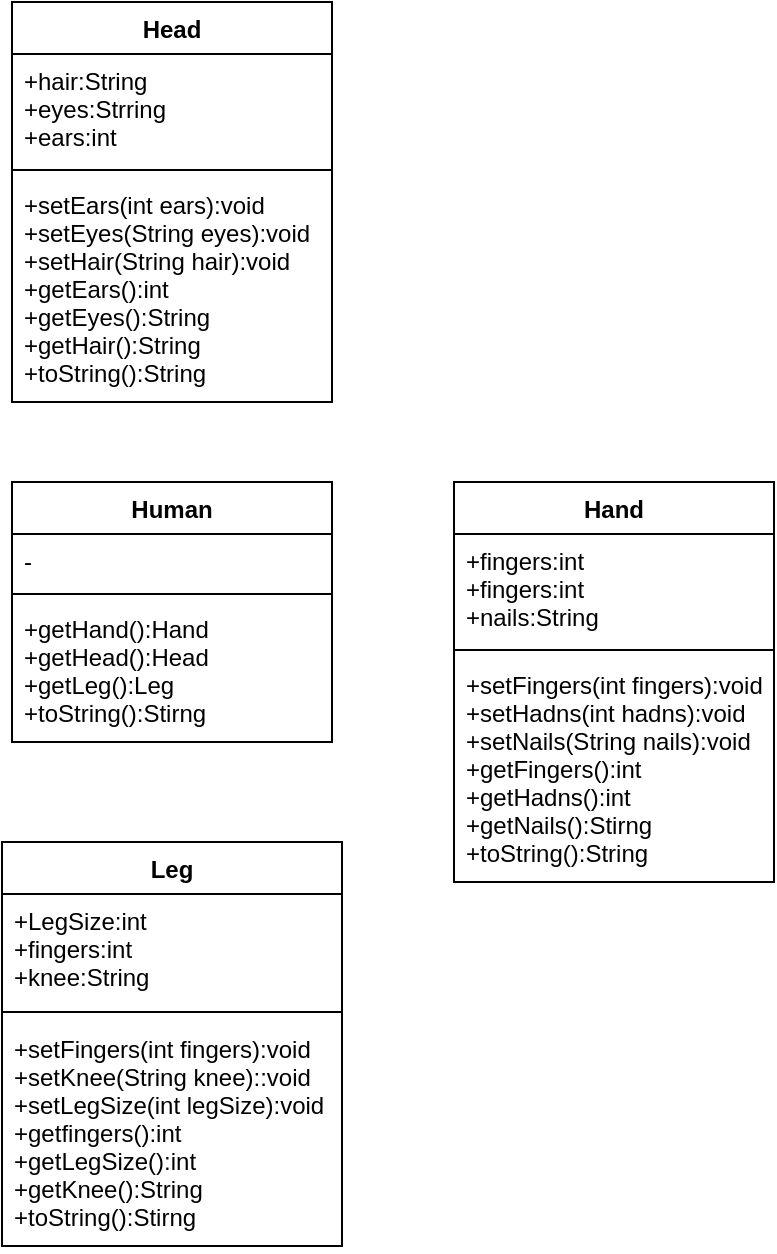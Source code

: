 <mxfile version="15.2.7" type="github"><diagram id="uMdFDTim9qpcDM-GJGEl" name="Page-1"><mxGraphModel dx="575" dy="935" grid="1" gridSize="10" guides="1" tooltips="1" connect="1" arrows="1" fold="1" page="1" pageScale="1" pageWidth="827" pageHeight="1169" math="0" shadow="0"><root><mxCell id="0"/><mxCell id="1" parent="0"/><mxCell id="laGelaHW3MFi5O7j4WXK-7" value="Human" style="swimlane;fontStyle=1;align=center;verticalAlign=top;childLayout=stackLayout;horizontal=1;startSize=26;horizontalStack=0;resizeParent=1;resizeParentMax=0;resizeLast=0;collapsible=1;marginBottom=0;spacingBottom=0;" vertex="1" parent="1"><mxGeometry x="249" y="260" width="160" height="130" as="geometry"/></mxCell><mxCell id="laGelaHW3MFi5O7j4WXK-8" value="-" style="text;strokeColor=none;fillColor=none;align=left;verticalAlign=top;spacingLeft=4;spacingRight=4;overflow=hidden;rotatable=0;points=[[0,0.5],[1,0.5]];portConstraint=eastwest;" vertex="1" parent="laGelaHW3MFi5O7j4WXK-7"><mxGeometry y="26" width="160" height="26" as="geometry"/></mxCell><mxCell id="laGelaHW3MFi5O7j4WXK-9" value="" style="line;strokeWidth=1;fillColor=none;align=left;verticalAlign=middle;spacingTop=-1;spacingLeft=3;spacingRight=3;rotatable=0;labelPosition=right;points=[];portConstraint=eastwest;" vertex="1" parent="laGelaHW3MFi5O7j4WXK-7"><mxGeometry y="52" width="160" height="8" as="geometry"/></mxCell><mxCell id="laGelaHW3MFi5O7j4WXK-10" value="+getHand():Hand&#10;+getHead():Head&#10;+getLeg():Leg&#10;+toString():Stirng" style="text;strokeColor=none;fillColor=none;align=left;verticalAlign=top;spacingLeft=4;spacingRight=4;overflow=hidden;rotatable=0;points=[[0,0.5],[1,0.5]];portConstraint=eastwest;spacing=2;" vertex="1" parent="laGelaHW3MFi5O7j4WXK-7"><mxGeometry y="60" width="160" height="70" as="geometry"/></mxCell><mxCell id="laGelaHW3MFi5O7j4WXK-11" value="Leg" style="swimlane;fontStyle=1;align=center;verticalAlign=top;childLayout=stackLayout;horizontal=1;startSize=26;horizontalStack=0;resizeParent=1;resizeParentMax=0;resizeLast=0;collapsible=1;marginBottom=0;" vertex="1" parent="1"><mxGeometry x="244" y="440" width="170" height="202" as="geometry"/></mxCell><mxCell id="laGelaHW3MFi5O7j4WXK-12" value="+LegSize:int &#10;+fingers:int&#10;+knee:String" style="text;strokeColor=none;fillColor=none;align=left;verticalAlign=top;spacingLeft=4;spacingRight=4;overflow=hidden;rotatable=0;points=[[0,0.5],[1,0.5]];portConstraint=eastwest;" vertex="1" parent="laGelaHW3MFi5O7j4WXK-11"><mxGeometry y="26" width="170" height="54" as="geometry"/></mxCell><mxCell id="laGelaHW3MFi5O7j4WXK-13" value="" style="line;strokeWidth=1;fillColor=none;align=left;verticalAlign=middle;spacingTop=-1;spacingLeft=3;spacingRight=3;rotatable=0;labelPosition=right;points=[];portConstraint=eastwest;" vertex="1" parent="laGelaHW3MFi5O7j4WXK-11"><mxGeometry y="80" width="170" height="10" as="geometry"/></mxCell><mxCell id="laGelaHW3MFi5O7j4WXK-14" value="+setFingers(int fingers):void&#10;+setKnee(String knee)::void&#10;+setLegSize(int legSize):void&#10;+getfingers():int&#10;+getLegSize():int&#10;+getKnee():String&#10;+toString():Stirng" style="text;strokeColor=none;fillColor=none;align=left;verticalAlign=top;spacingLeft=4;spacingRight=4;overflow=hidden;rotatable=0;points=[[0,0.5],[1,0.5]];portConstraint=eastwest;" vertex="1" parent="laGelaHW3MFi5O7j4WXK-11"><mxGeometry y="90" width="170" height="112" as="geometry"/></mxCell><mxCell id="laGelaHW3MFi5O7j4WXK-16" value="Hand" style="swimlane;fontStyle=1;align=center;verticalAlign=top;childLayout=stackLayout;horizontal=1;startSize=26;horizontalStack=0;resizeParent=1;resizeParentMax=0;resizeLast=0;collapsible=1;marginBottom=0;" vertex="1" parent="1"><mxGeometry x="470" y="260" width="160" height="200" as="geometry"/></mxCell><mxCell id="laGelaHW3MFi5O7j4WXK-17" value="+fingers:int&#10;+fingers:int&#10;+nails:String" style="text;strokeColor=none;fillColor=none;align=left;verticalAlign=top;spacingLeft=4;spacingRight=4;overflow=hidden;rotatable=0;points=[[0,0.5],[1,0.5]];portConstraint=eastwest;" vertex="1" parent="laGelaHW3MFi5O7j4WXK-16"><mxGeometry y="26" width="160" height="54" as="geometry"/></mxCell><mxCell id="laGelaHW3MFi5O7j4WXK-18" value="" style="line;strokeWidth=1;fillColor=none;align=left;verticalAlign=middle;spacingTop=-1;spacingLeft=3;spacingRight=3;rotatable=0;labelPosition=right;points=[];portConstraint=eastwest;" vertex="1" parent="laGelaHW3MFi5O7j4WXK-16"><mxGeometry y="80" width="160" height="8" as="geometry"/></mxCell><mxCell id="laGelaHW3MFi5O7j4WXK-19" value="+setFingers(int fingers):void&#10;+setHadns(int hadns):void&#10;+setNails(String nails):void&#10;+getFingers():int&#10;+getHadns():int&#10;+getNails():Stirng&#10;+toString():String&#10;&#10;" style="text;strokeColor=none;fillColor=none;align=left;verticalAlign=top;spacingLeft=4;spacingRight=4;overflow=hidden;rotatable=0;points=[[0,0.5],[1,0.5]];portConstraint=eastwest;" vertex="1" parent="laGelaHW3MFi5O7j4WXK-16"><mxGeometry y="88" width="160" height="112" as="geometry"/></mxCell><mxCell id="laGelaHW3MFi5O7j4WXK-24" value="Head" style="swimlane;fontStyle=1;align=center;verticalAlign=top;childLayout=stackLayout;horizontal=1;startSize=26;horizontalStack=0;resizeParent=1;resizeParentMax=0;resizeLast=0;collapsible=1;marginBottom=0;" vertex="1" parent="1"><mxGeometry x="249" y="20" width="160" height="200" as="geometry"/></mxCell><mxCell id="laGelaHW3MFi5O7j4WXK-25" value="+hair:String&#10;+eyes:Strring&#10;+ears:int" style="text;strokeColor=none;fillColor=none;align=left;verticalAlign=top;spacingLeft=4;spacingRight=4;overflow=hidden;rotatable=0;points=[[0,0.5],[1,0.5]];portConstraint=eastwest;" vertex="1" parent="laGelaHW3MFi5O7j4WXK-24"><mxGeometry y="26" width="160" height="54" as="geometry"/></mxCell><mxCell id="laGelaHW3MFi5O7j4WXK-26" value="" style="line;strokeWidth=1;fillColor=none;align=left;verticalAlign=middle;spacingTop=-1;spacingLeft=3;spacingRight=3;rotatable=0;labelPosition=right;points=[];portConstraint=eastwest;" vertex="1" parent="laGelaHW3MFi5O7j4WXK-24"><mxGeometry y="80" width="160" height="8" as="geometry"/></mxCell><mxCell id="laGelaHW3MFi5O7j4WXK-27" value="+setEars(int ears):void&#10;+setEyes(String eyes):void&#10;+setHair(String hair):void&#10;+getEars():int&#10;+getEyes():String&#10;+getHair():String&#10;+toString():String" style="text;strokeColor=none;fillColor=none;align=left;verticalAlign=top;spacingLeft=4;spacingRight=4;overflow=hidden;rotatable=0;points=[[0,0.5],[1,0.5]];portConstraint=eastwest;" vertex="1" parent="laGelaHW3MFi5O7j4WXK-24"><mxGeometry y="88" width="160" height="112" as="geometry"/></mxCell></root></mxGraphModel></diagram></mxfile>